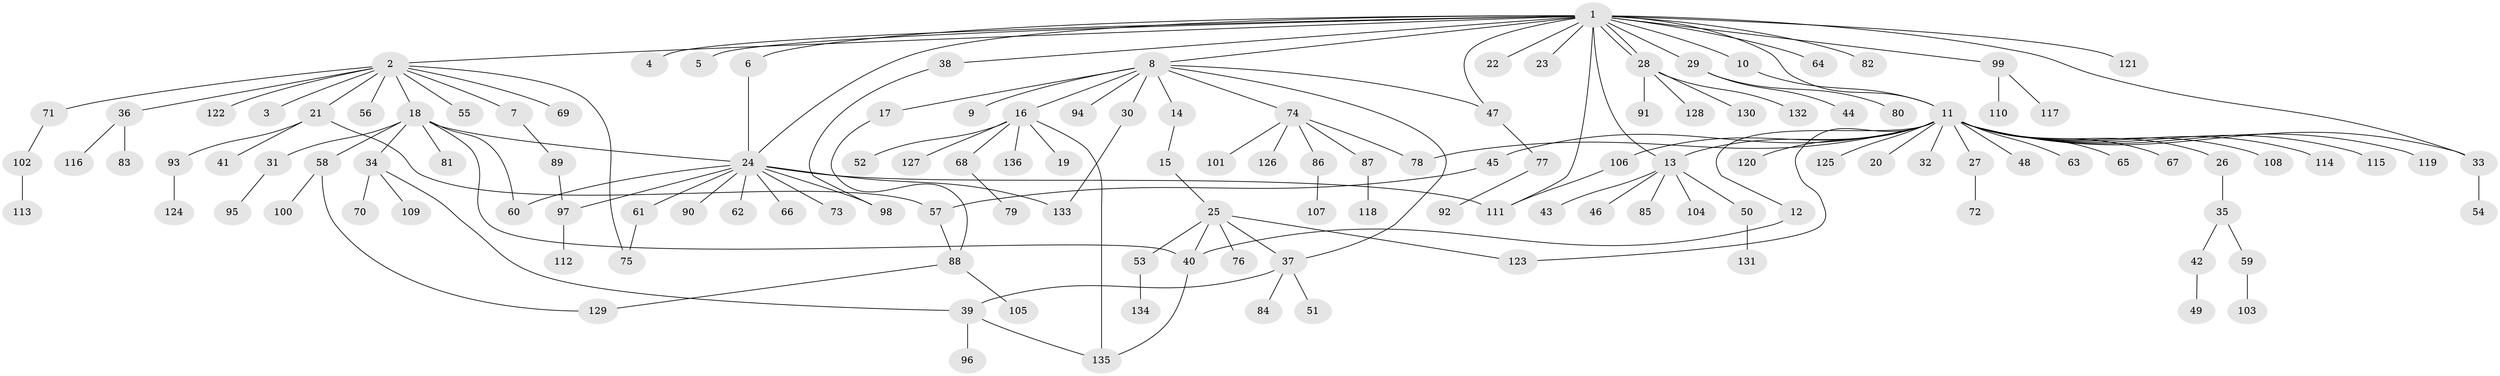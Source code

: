 // Generated by graph-tools (version 1.1) at 2025/01/03/09/25 03:01:39]
// undirected, 136 vertices, 160 edges
graph export_dot {
graph [start="1"]
  node [color=gray90,style=filled];
  1;
  2;
  3;
  4;
  5;
  6;
  7;
  8;
  9;
  10;
  11;
  12;
  13;
  14;
  15;
  16;
  17;
  18;
  19;
  20;
  21;
  22;
  23;
  24;
  25;
  26;
  27;
  28;
  29;
  30;
  31;
  32;
  33;
  34;
  35;
  36;
  37;
  38;
  39;
  40;
  41;
  42;
  43;
  44;
  45;
  46;
  47;
  48;
  49;
  50;
  51;
  52;
  53;
  54;
  55;
  56;
  57;
  58;
  59;
  60;
  61;
  62;
  63;
  64;
  65;
  66;
  67;
  68;
  69;
  70;
  71;
  72;
  73;
  74;
  75;
  76;
  77;
  78;
  79;
  80;
  81;
  82;
  83;
  84;
  85;
  86;
  87;
  88;
  89;
  90;
  91;
  92;
  93;
  94;
  95;
  96;
  97;
  98;
  99;
  100;
  101;
  102;
  103;
  104;
  105;
  106;
  107;
  108;
  109;
  110;
  111;
  112;
  113;
  114;
  115;
  116;
  117;
  118;
  119;
  120;
  121;
  122;
  123;
  124;
  125;
  126;
  127;
  128;
  129;
  130;
  131;
  132;
  133;
  134;
  135;
  136;
  1 -- 2;
  1 -- 4;
  1 -- 5;
  1 -- 6;
  1 -- 8;
  1 -- 10;
  1 -- 11;
  1 -- 13;
  1 -- 22;
  1 -- 23;
  1 -- 24;
  1 -- 28;
  1 -- 28;
  1 -- 29;
  1 -- 33;
  1 -- 38;
  1 -- 47;
  1 -- 64;
  1 -- 82;
  1 -- 99;
  1 -- 111;
  1 -- 121;
  2 -- 3;
  2 -- 7;
  2 -- 18;
  2 -- 21;
  2 -- 36;
  2 -- 55;
  2 -- 56;
  2 -- 69;
  2 -- 71;
  2 -- 75;
  2 -- 122;
  6 -- 24;
  7 -- 89;
  8 -- 9;
  8 -- 14;
  8 -- 16;
  8 -- 17;
  8 -- 30;
  8 -- 37;
  8 -- 47;
  8 -- 74;
  8 -- 94;
  10 -- 11;
  11 -- 12;
  11 -- 13;
  11 -- 20;
  11 -- 26;
  11 -- 27;
  11 -- 32;
  11 -- 33;
  11 -- 45;
  11 -- 48;
  11 -- 63;
  11 -- 65;
  11 -- 67;
  11 -- 78;
  11 -- 106;
  11 -- 108;
  11 -- 114;
  11 -- 115;
  11 -- 119;
  11 -- 120;
  11 -- 123;
  11 -- 125;
  12 -- 40;
  13 -- 43;
  13 -- 46;
  13 -- 50;
  13 -- 85;
  13 -- 104;
  14 -- 15;
  15 -- 25;
  16 -- 19;
  16 -- 52;
  16 -- 68;
  16 -- 127;
  16 -- 135;
  16 -- 136;
  17 -- 88;
  18 -- 24;
  18 -- 31;
  18 -- 34;
  18 -- 40;
  18 -- 58;
  18 -- 60;
  18 -- 81;
  21 -- 41;
  21 -- 57;
  21 -- 93;
  24 -- 60;
  24 -- 61;
  24 -- 62;
  24 -- 66;
  24 -- 73;
  24 -- 90;
  24 -- 97;
  24 -- 98;
  24 -- 111;
  24 -- 133;
  25 -- 37;
  25 -- 40;
  25 -- 53;
  25 -- 76;
  25 -- 123;
  26 -- 35;
  27 -- 72;
  28 -- 91;
  28 -- 128;
  28 -- 130;
  28 -- 132;
  29 -- 44;
  29 -- 80;
  30 -- 133;
  31 -- 95;
  33 -- 54;
  34 -- 39;
  34 -- 70;
  34 -- 109;
  35 -- 42;
  35 -- 59;
  36 -- 83;
  36 -- 116;
  37 -- 39;
  37 -- 51;
  37 -- 84;
  38 -- 98;
  39 -- 96;
  39 -- 135;
  40 -- 135;
  42 -- 49;
  45 -- 57;
  47 -- 77;
  50 -- 131;
  53 -- 134;
  57 -- 88;
  58 -- 100;
  58 -- 129;
  59 -- 103;
  61 -- 75;
  68 -- 79;
  71 -- 102;
  74 -- 78;
  74 -- 86;
  74 -- 87;
  74 -- 101;
  74 -- 126;
  77 -- 92;
  86 -- 107;
  87 -- 118;
  88 -- 105;
  88 -- 129;
  89 -- 97;
  93 -- 124;
  97 -- 112;
  99 -- 110;
  99 -- 117;
  102 -- 113;
  106 -- 111;
}
